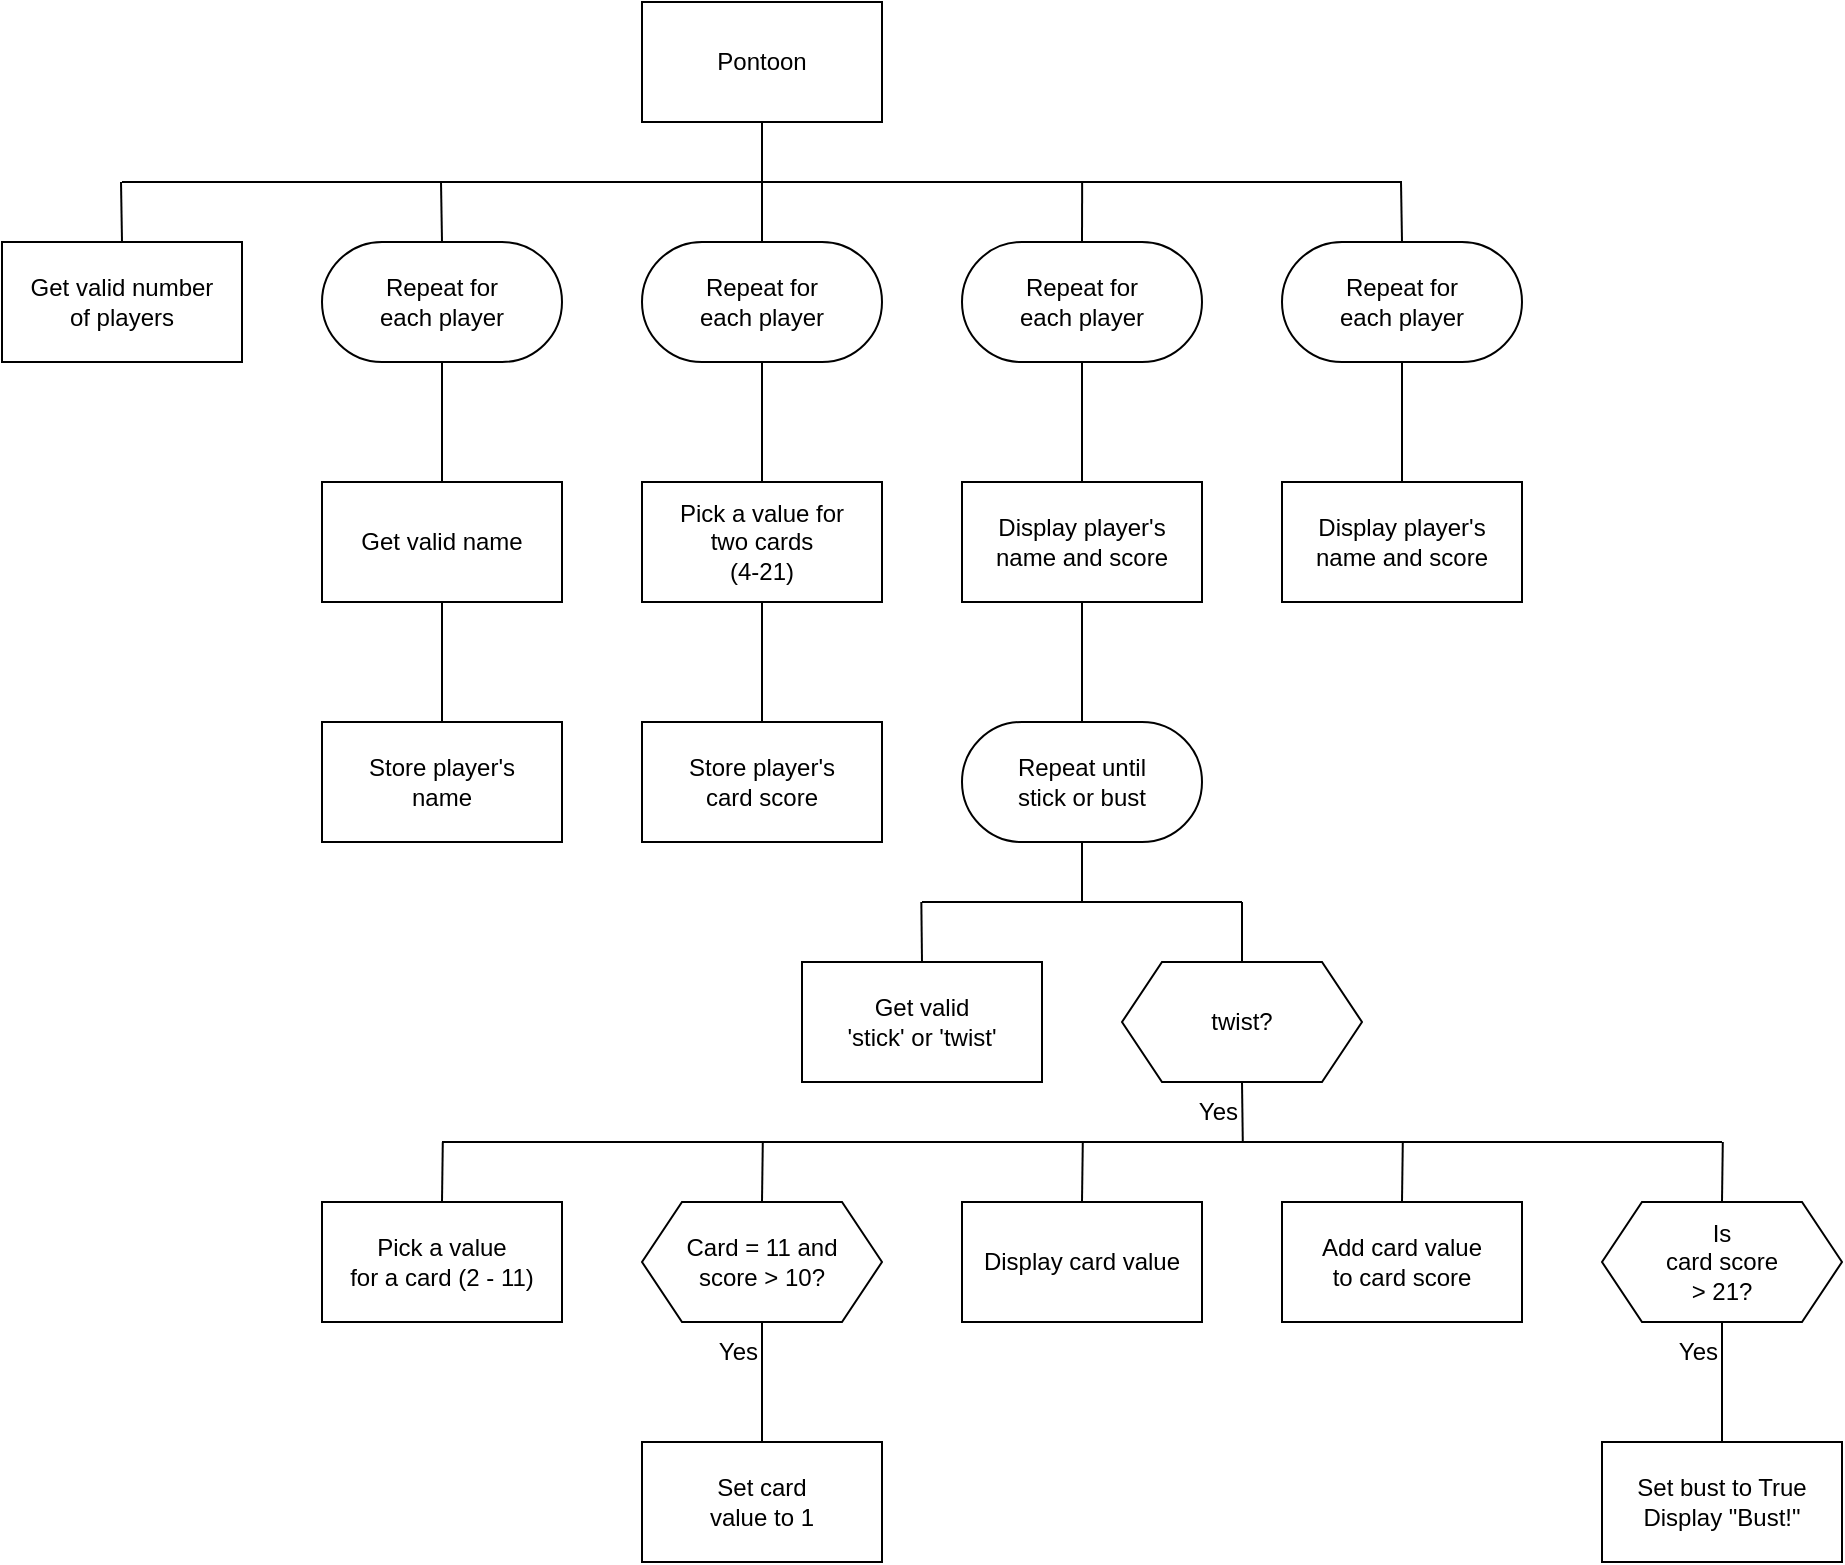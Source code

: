 <mxfile version="24.7.17">
  <diagram id="LH62cMZjFz3kXuiU3PgF" name="sd2">
    <mxGraphModel dx="882" dy="677" grid="1" gridSize="10" guides="1" tooltips="1" connect="1" arrows="1" fold="1" page="1" pageScale="1" pageWidth="1169" pageHeight="827" math="0" shadow="0">
      <root>
        <mxCell id="0" />
        <mxCell id="1" parent="0" />
        <mxCell id="DJOuTY2LFSwK7dt1zbWp-49" style="edgeStyle=none;shape=connector;rounded=0;orthogonalLoop=1;jettySize=auto;html=1;exitX=0.5;exitY=1;exitDx=0;exitDy=0;entryX=0.5;entryY=0;entryDx=0;entryDy=0;labelBackgroundColor=default;strokeColor=default;fontFamily=Helvetica;fontSize=11;fontColor=default;endArrow=none;endFill=0;" parent="1" source="DJOuTY2LFSwK7dt1zbWp-1" target="DJOuTY2LFSwK7dt1zbWp-6" edge="1">
          <mxGeometry relative="1" as="geometry" />
        </mxCell>
        <mxCell id="DJOuTY2LFSwK7dt1zbWp-1" value="Pontoon" style="rounded=0;whiteSpace=wrap;html=1;" parent="1" vertex="1">
          <mxGeometry x="440" y="40" width="120" height="60" as="geometry" />
        </mxCell>
        <mxCell id="DJOuTY2LFSwK7dt1zbWp-51" style="edgeStyle=none;shape=connector;rounded=0;orthogonalLoop=1;jettySize=auto;html=1;exitX=0.5;exitY=0;exitDx=0;exitDy=0;labelBackgroundColor=default;strokeColor=default;fontFamily=Helvetica;fontSize=11;fontColor=default;endArrow=none;endFill=0;" parent="1" source="DJOuTY2LFSwK7dt1zbWp-2" edge="1">
          <mxGeometry relative="1" as="geometry">
            <mxPoint x="179.5" y="130" as="targetPoint" />
          </mxGeometry>
        </mxCell>
        <mxCell id="DJOuTY2LFSwK7dt1zbWp-2" value="Get valid number&lt;br&gt;of players" style="rounded=0;whiteSpace=wrap;html=1;" parent="1" vertex="1">
          <mxGeometry x="120" y="160" width="120" height="60" as="geometry" />
        </mxCell>
        <mxCell id="DJOuTY2LFSwK7dt1zbWp-28" style="rounded=0;orthogonalLoop=1;jettySize=auto;html=1;exitX=0.5;exitY=1;exitDx=0;exitDy=0;entryX=0.5;entryY=0;entryDx=0;entryDy=0;endArrow=none;endFill=0;" parent="1" source="DJOuTY2LFSwK7dt1zbWp-3" target="DJOuTY2LFSwK7dt1zbWp-4" edge="1">
          <mxGeometry relative="1" as="geometry" />
        </mxCell>
        <mxCell id="DJOuTY2LFSwK7dt1zbWp-50" style="edgeStyle=none;shape=connector;rounded=0;orthogonalLoop=1;jettySize=auto;html=1;exitX=0.5;exitY=0;exitDx=0;exitDy=0;labelBackgroundColor=default;strokeColor=default;fontFamily=Helvetica;fontSize=11;fontColor=default;endArrow=none;endFill=0;" parent="1" source="DJOuTY2LFSwK7dt1zbWp-3" edge="1">
          <mxGeometry relative="1" as="geometry">
            <mxPoint x="339.5" y="130" as="targetPoint" />
          </mxGeometry>
        </mxCell>
        <mxCell id="DJOuTY2LFSwK7dt1zbWp-3" value="Repeat for&lt;br&gt;each player" style="rounded=1;whiteSpace=wrap;html=1;arcSize=50;" parent="1" vertex="1">
          <mxGeometry x="280" y="160" width="120" height="60" as="geometry" />
        </mxCell>
        <mxCell id="DJOuTY2LFSwK7dt1zbWp-29" style="edgeStyle=none;shape=connector;rounded=0;orthogonalLoop=1;jettySize=auto;html=1;exitX=0.5;exitY=1;exitDx=0;exitDy=0;entryX=0.5;entryY=0;entryDx=0;entryDy=0;labelBackgroundColor=default;strokeColor=default;fontFamily=Helvetica;fontSize=11;fontColor=default;endArrow=none;endFill=0;" parent="1" source="DJOuTY2LFSwK7dt1zbWp-4" target="DJOuTY2LFSwK7dt1zbWp-5" edge="1">
          <mxGeometry relative="1" as="geometry" />
        </mxCell>
        <mxCell id="DJOuTY2LFSwK7dt1zbWp-4" value="Get valid name" style="rounded=0;whiteSpace=wrap;html=1;" parent="1" vertex="1">
          <mxGeometry x="280" y="280" width="120" height="60" as="geometry" />
        </mxCell>
        <mxCell id="DJOuTY2LFSwK7dt1zbWp-5" value="Store player&#39;s&lt;br&gt;name" style="rounded=0;whiteSpace=wrap;html=1;" parent="1" vertex="1">
          <mxGeometry x="280" y="400" width="120" height="60" as="geometry" />
        </mxCell>
        <mxCell id="DJOuTY2LFSwK7dt1zbWp-30" style="edgeStyle=none;shape=connector;rounded=0;orthogonalLoop=1;jettySize=auto;html=1;exitX=0.5;exitY=1;exitDx=0;exitDy=0;entryX=0.5;entryY=0;entryDx=0;entryDy=0;labelBackgroundColor=default;strokeColor=default;fontFamily=Helvetica;fontSize=11;fontColor=default;endArrow=none;endFill=0;" parent="1" source="DJOuTY2LFSwK7dt1zbWp-6" target="DJOuTY2LFSwK7dt1zbWp-7" edge="1">
          <mxGeometry relative="1" as="geometry" />
        </mxCell>
        <mxCell id="DJOuTY2LFSwK7dt1zbWp-6" value="Repeat for&lt;br&gt;each player" style="rounded=1;whiteSpace=wrap;html=1;arcSize=50;" parent="1" vertex="1">
          <mxGeometry x="440" y="160" width="120" height="60" as="geometry" />
        </mxCell>
        <mxCell id="DJOuTY2LFSwK7dt1zbWp-31" style="edgeStyle=none;shape=connector;rounded=0;orthogonalLoop=1;jettySize=auto;html=1;exitX=0.5;exitY=1;exitDx=0;exitDy=0;entryX=0.5;entryY=0;entryDx=0;entryDy=0;labelBackgroundColor=default;strokeColor=default;fontFamily=Helvetica;fontSize=11;fontColor=default;endArrow=none;endFill=0;" parent="1" source="DJOuTY2LFSwK7dt1zbWp-7" target="DJOuTY2LFSwK7dt1zbWp-8" edge="1">
          <mxGeometry relative="1" as="geometry" />
        </mxCell>
        <mxCell id="DJOuTY2LFSwK7dt1zbWp-7" value="Pick a value for&lt;br&gt;two cards&lt;br&gt;(4-21)" style="rounded=0;whiteSpace=wrap;html=1;" parent="1" vertex="1">
          <mxGeometry x="440" y="280" width="120" height="60" as="geometry" />
        </mxCell>
        <mxCell id="DJOuTY2LFSwK7dt1zbWp-8" value="Store player&#39;s&lt;br&gt;card score" style="rounded=0;whiteSpace=wrap;html=1;" parent="1" vertex="1">
          <mxGeometry x="440" y="400" width="120" height="60" as="geometry" />
        </mxCell>
        <mxCell id="DJOuTY2LFSwK7dt1zbWp-32" style="edgeStyle=none;shape=connector;rounded=0;orthogonalLoop=1;jettySize=auto;html=1;exitX=0.5;exitY=1;exitDx=0;exitDy=0;entryX=0.5;entryY=0;entryDx=0;entryDy=0;labelBackgroundColor=default;strokeColor=default;fontFamily=Helvetica;fontSize=11;fontColor=default;endArrow=none;endFill=0;" parent="1" source="DJOuTY2LFSwK7dt1zbWp-12" target="DJOuTY2LFSwK7dt1zbWp-13" edge="1">
          <mxGeometry relative="1" as="geometry" />
        </mxCell>
        <mxCell id="DJOuTY2LFSwK7dt1zbWp-53" style="edgeStyle=none;shape=connector;rounded=0;orthogonalLoop=1;jettySize=auto;html=1;exitX=0.5;exitY=0;exitDx=0;exitDy=0;labelBackgroundColor=default;strokeColor=default;fontFamily=Helvetica;fontSize=11;fontColor=default;endArrow=none;endFill=0;" parent="1" source="DJOuTY2LFSwK7dt1zbWp-12" edge="1">
          <mxGeometry relative="1" as="geometry">
            <mxPoint x="660.077" y="130" as="targetPoint" />
          </mxGeometry>
        </mxCell>
        <mxCell id="DJOuTY2LFSwK7dt1zbWp-12" value="Repeat for&lt;br&gt;each player" style="rounded=1;whiteSpace=wrap;html=1;arcSize=50;" parent="1" vertex="1">
          <mxGeometry x="600" y="160" width="120" height="60" as="geometry" />
        </mxCell>
        <mxCell id="DJOuTY2LFSwK7dt1zbWp-33" style="edgeStyle=none;shape=connector;rounded=0;orthogonalLoop=1;jettySize=auto;html=1;exitX=0.5;exitY=1;exitDx=0;exitDy=0;entryX=0.5;entryY=0;entryDx=0;entryDy=0;labelBackgroundColor=default;strokeColor=default;fontFamily=Helvetica;fontSize=11;fontColor=default;endArrow=none;endFill=0;" parent="1" source="DJOuTY2LFSwK7dt1zbWp-13" target="DJOuTY2LFSwK7dt1zbWp-15" edge="1">
          <mxGeometry relative="1" as="geometry" />
        </mxCell>
        <mxCell id="DJOuTY2LFSwK7dt1zbWp-13" value="Display player&#39;s&lt;br&gt;name and score" style="rounded=0;whiteSpace=wrap;html=1;" parent="1" vertex="1">
          <mxGeometry x="600" y="280" width="120" height="60" as="geometry" />
        </mxCell>
        <mxCell id="DJOuTY2LFSwK7dt1zbWp-39" style="edgeStyle=none;shape=connector;rounded=0;orthogonalLoop=1;jettySize=auto;html=1;exitX=0.5;exitY=1;exitDx=0;exitDy=0;labelBackgroundColor=default;strokeColor=default;fontFamily=Helvetica;fontSize=11;fontColor=default;endArrow=none;endFill=0;" parent="1" source="DJOuTY2LFSwK7dt1zbWp-15" edge="1">
          <mxGeometry relative="1" as="geometry">
            <mxPoint x="660" y="490" as="targetPoint" />
          </mxGeometry>
        </mxCell>
        <mxCell id="DJOuTY2LFSwK7dt1zbWp-15" value="Repeat until&lt;br&gt;stick or bust" style="rounded=1;whiteSpace=wrap;html=1;arcSize=50;" parent="1" vertex="1">
          <mxGeometry x="600" y="400" width="120" height="60" as="geometry" />
        </mxCell>
        <mxCell id="DJOuTY2LFSwK7dt1zbWp-47" style="edgeStyle=none;shape=connector;rounded=0;orthogonalLoop=1;jettySize=auto;html=1;exitX=0.5;exitY=0;exitDx=0;exitDy=0;labelBackgroundColor=default;strokeColor=default;fontFamily=Helvetica;fontSize=11;fontColor=default;endArrow=none;endFill=0;" parent="1" source="DJOuTY2LFSwK7dt1zbWp-16" edge="1">
          <mxGeometry relative="1" as="geometry">
            <mxPoint x="579.667" y="490" as="targetPoint" />
          </mxGeometry>
        </mxCell>
        <mxCell id="DJOuTY2LFSwK7dt1zbWp-16" value="Get valid&lt;br&gt;&#39;stick&#39; or &#39;twist&#39;" style="rounded=0;whiteSpace=wrap;html=1;" parent="1" vertex="1">
          <mxGeometry x="520" y="520" width="120" height="60" as="geometry" />
        </mxCell>
        <mxCell id="DJOuTY2LFSwK7dt1zbWp-41" style="edgeStyle=none;shape=connector;rounded=0;orthogonalLoop=1;jettySize=auto;html=1;exitX=0.5;exitY=1;exitDx=0;exitDy=0;labelBackgroundColor=default;strokeColor=default;fontFamily=Helvetica;fontSize=11;fontColor=default;endArrow=none;endFill=0;" parent="1" source="DJOuTY2LFSwK7dt1zbWp-17" edge="1">
          <mxGeometry relative="1" as="geometry">
            <mxPoint x="740.4" y="610" as="targetPoint" />
          </mxGeometry>
        </mxCell>
        <mxCell id="rlh4JI9Xb0ndSaXNDbWQ-4" style="edgeStyle=orthogonalEdgeStyle;rounded=0;orthogonalLoop=1;jettySize=auto;html=1;exitX=0.5;exitY=0;exitDx=0;exitDy=0;endArrow=none;endFill=0;" parent="1" source="DJOuTY2LFSwK7dt1zbWp-17" edge="1">
          <mxGeometry relative="1" as="geometry">
            <mxPoint x="740" y="490" as="targetPoint" />
          </mxGeometry>
        </mxCell>
        <mxCell id="DJOuTY2LFSwK7dt1zbWp-17" value="twist?" style="shape=hexagon;perimeter=hexagonPerimeter2;whiteSpace=wrap;html=1;fixedSize=1;" parent="1" vertex="1">
          <mxGeometry x="680" y="520" width="120" height="60" as="geometry" />
        </mxCell>
        <mxCell id="DJOuTY2LFSwK7dt1zbWp-42" style="edgeStyle=none;shape=connector;rounded=0;orthogonalLoop=1;jettySize=auto;html=1;exitX=0.5;exitY=0;exitDx=0;exitDy=0;labelBackgroundColor=default;strokeColor=default;fontFamily=Helvetica;fontSize=11;fontColor=default;endArrow=none;endFill=0;" parent="1" source="DJOuTY2LFSwK7dt1zbWp-18" edge="1">
          <mxGeometry relative="1" as="geometry">
            <mxPoint x="820.4" y="610" as="targetPoint" />
          </mxGeometry>
        </mxCell>
        <mxCell id="DJOuTY2LFSwK7dt1zbWp-18" value="Add card value&lt;br&gt;to card score" style="rounded=0;whiteSpace=wrap;html=1;" parent="1" vertex="1">
          <mxGeometry x="760" y="640" width="120" height="60" as="geometry" />
        </mxCell>
        <mxCell id="DJOuTY2LFSwK7dt1zbWp-44" style="edgeStyle=none;shape=connector;rounded=0;orthogonalLoop=1;jettySize=auto;html=1;exitX=0.5;exitY=0;exitDx=0;exitDy=0;labelBackgroundColor=default;strokeColor=default;fontFamily=Helvetica;fontSize=11;fontColor=default;endArrow=none;endFill=0;" parent="1" source="DJOuTY2LFSwK7dt1zbWp-19" edge="1">
          <mxGeometry relative="1" as="geometry">
            <mxPoint x="340.4" y="610" as="targetPoint" />
          </mxGeometry>
        </mxCell>
        <mxCell id="DJOuTY2LFSwK7dt1zbWp-19" value="Pick a value&lt;br&gt;for a card (2 - 11)" style="rounded=0;whiteSpace=wrap;html=1;" parent="1" vertex="1">
          <mxGeometry x="280" y="640" width="120" height="60" as="geometry" />
        </mxCell>
        <mxCell id="DJOuTY2LFSwK7dt1zbWp-37" style="edgeStyle=none;shape=connector;rounded=0;orthogonalLoop=1;jettySize=auto;html=1;exitX=0.5;exitY=1;exitDx=0;exitDy=0;entryX=0.5;entryY=0;entryDx=0;entryDy=0;labelBackgroundColor=default;strokeColor=default;fontFamily=Helvetica;fontSize=11;fontColor=default;endArrow=none;endFill=0;" parent="1" source="DJOuTY2LFSwK7dt1zbWp-20" target="DJOuTY2LFSwK7dt1zbWp-21" edge="1">
          <mxGeometry relative="1" as="geometry" />
        </mxCell>
        <mxCell id="DJOuTY2LFSwK7dt1zbWp-43" style="edgeStyle=none;shape=connector;rounded=0;orthogonalLoop=1;jettySize=auto;html=1;exitX=0.5;exitY=0;exitDx=0;exitDy=0;labelBackgroundColor=default;strokeColor=default;fontFamily=Helvetica;fontSize=11;fontColor=default;endArrow=none;endFill=0;" parent="1" source="DJOuTY2LFSwK7dt1zbWp-20" edge="1">
          <mxGeometry relative="1" as="geometry">
            <mxPoint x="500.4" y="610" as="targetPoint" />
          </mxGeometry>
        </mxCell>
        <mxCell id="DJOuTY2LFSwK7dt1zbWp-20" value="Card = 11 and&lt;br&gt;score &amp;gt; 10?" style="shape=hexagon;perimeter=hexagonPerimeter2;whiteSpace=wrap;html=1;fixedSize=1;" parent="1" vertex="1">
          <mxGeometry x="440" y="640" width="120" height="60" as="geometry" />
        </mxCell>
        <mxCell id="DJOuTY2LFSwK7dt1zbWp-21" value="Set card&lt;br&gt;value to 1" style="rounded=0;whiteSpace=wrap;html=1;" parent="1" vertex="1">
          <mxGeometry x="440" y="760" width="120" height="60" as="geometry" />
        </mxCell>
        <mxCell id="DJOuTY2LFSwK7dt1zbWp-38" style="edgeStyle=none;shape=connector;rounded=0;orthogonalLoop=1;jettySize=auto;html=1;exitX=0.5;exitY=1;exitDx=0;exitDy=0;entryX=0.5;entryY=0;entryDx=0;entryDy=0;labelBackgroundColor=default;strokeColor=default;fontFamily=Helvetica;fontSize=11;fontColor=default;endArrow=none;endFill=0;" parent="1" source="DJOuTY2LFSwK7dt1zbWp-22" target="DJOuTY2LFSwK7dt1zbWp-23" edge="1">
          <mxGeometry relative="1" as="geometry" />
        </mxCell>
        <mxCell id="DJOuTY2LFSwK7dt1zbWp-45" style="edgeStyle=none;shape=connector;rounded=0;orthogonalLoop=1;jettySize=auto;html=1;exitX=0.5;exitY=0;exitDx=0;exitDy=0;labelBackgroundColor=default;strokeColor=default;fontFamily=Helvetica;fontSize=11;fontColor=default;endArrow=none;endFill=0;" parent="1" source="DJOuTY2LFSwK7dt1zbWp-22" edge="1">
          <mxGeometry relative="1" as="geometry">
            <mxPoint x="980.4" y="610" as="targetPoint" />
          </mxGeometry>
        </mxCell>
        <mxCell id="DJOuTY2LFSwK7dt1zbWp-22" value="Is&lt;div&gt;card score&lt;/div&gt;&lt;div&gt;&amp;gt; 21?&lt;/div&gt;" style="shape=hexagon;perimeter=hexagonPerimeter2;whiteSpace=wrap;html=1;fixedSize=1;" parent="1" vertex="1">
          <mxGeometry x="920" y="640" width="120" height="60" as="geometry" />
        </mxCell>
        <mxCell id="DJOuTY2LFSwK7dt1zbWp-23" value="Set bust to True&lt;div&gt;Display &quot;Bust!&quot;&lt;/div&gt;" style="rounded=0;whiteSpace=wrap;html=1;" parent="1" vertex="1">
          <mxGeometry x="920" y="760" width="120" height="60" as="geometry" />
        </mxCell>
        <mxCell id="DJOuTY2LFSwK7dt1zbWp-34" style="edgeStyle=none;shape=connector;rounded=0;orthogonalLoop=1;jettySize=auto;html=1;exitX=0.5;exitY=1;exitDx=0;exitDy=0;entryX=0.5;entryY=0;entryDx=0;entryDy=0;labelBackgroundColor=default;strokeColor=default;fontFamily=Helvetica;fontSize=11;fontColor=default;endArrow=none;endFill=0;" parent="1" source="DJOuTY2LFSwK7dt1zbWp-24" target="DJOuTY2LFSwK7dt1zbWp-25" edge="1">
          <mxGeometry relative="1" as="geometry" />
        </mxCell>
        <mxCell id="DJOuTY2LFSwK7dt1zbWp-52" style="edgeStyle=none;shape=connector;rounded=0;orthogonalLoop=1;jettySize=auto;html=1;exitX=0.5;exitY=0;exitDx=0;exitDy=0;labelBackgroundColor=default;strokeColor=default;fontFamily=Helvetica;fontSize=11;fontColor=default;endArrow=none;endFill=0;" parent="1" source="DJOuTY2LFSwK7dt1zbWp-24" edge="1">
          <mxGeometry relative="1" as="geometry">
            <mxPoint x="819.5" y="130" as="targetPoint" />
          </mxGeometry>
        </mxCell>
        <mxCell id="DJOuTY2LFSwK7dt1zbWp-24" value="Repeat for&lt;br&gt;each player" style="rounded=1;whiteSpace=wrap;html=1;arcSize=50;" parent="1" vertex="1">
          <mxGeometry x="760" y="160" width="120" height="60" as="geometry" />
        </mxCell>
        <mxCell id="DJOuTY2LFSwK7dt1zbWp-25" value="Display player&#39;s&lt;br&gt;name and score" style="rounded=0;whiteSpace=wrap;html=1;" parent="1" vertex="1">
          <mxGeometry x="760" y="280" width="120" height="60" as="geometry" />
        </mxCell>
        <mxCell id="DJOuTY2LFSwK7dt1zbWp-40" value="" style="endArrow=none;html=1;rounded=0;labelBackgroundColor=default;strokeColor=default;fontFamily=Helvetica;fontSize=11;fontColor=default;shape=connector;" parent="1" edge="1">
          <mxGeometry width="50" height="50" relative="1" as="geometry">
            <mxPoint x="340" y="610" as="sourcePoint" />
            <mxPoint x="980" y="610" as="targetPoint" />
          </mxGeometry>
        </mxCell>
        <mxCell id="DJOuTY2LFSwK7dt1zbWp-46" value="" style="endArrow=none;html=1;rounded=0;labelBackgroundColor=default;strokeColor=default;fontFamily=Helvetica;fontSize=11;fontColor=default;shape=connector;" parent="1" edge="1">
          <mxGeometry width="50" height="50" relative="1" as="geometry">
            <mxPoint x="580" y="490" as="sourcePoint" />
            <mxPoint x="740" y="490" as="targetPoint" />
          </mxGeometry>
        </mxCell>
        <mxCell id="DJOuTY2LFSwK7dt1zbWp-48" value="" style="endArrow=none;html=1;rounded=0;labelBackgroundColor=default;strokeColor=default;fontFamily=Helvetica;fontSize=11;fontColor=default;shape=connector;" parent="1" edge="1">
          <mxGeometry width="50" height="50" relative="1" as="geometry">
            <mxPoint x="180" y="130" as="sourcePoint" />
            <mxPoint x="820" y="130" as="targetPoint" />
          </mxGeometry>
        </mxCell>
        <mxCell id="rlh4JI9Xb0ndSaXNDbWQ-1" value="Yes" style="text;html=1;align=right;verticalAlign=middle;whiteSpace=wrap;rounded=0;" parent="1" vertex="1">
          <mxGeometry x="700" y="580" width="40" height="30" as="geometry" />
        </mxCell>
        <mxCell id="rlh4JI9Xb0ndSaXNDbWQ-2" value="Yes" style="text;html=1;align=right;verticalAlign=middle;whiteSpace=wrap;rounded=0;" parent="1" vertex="1">
          <mxGeometry x="940" y="700" width="40" height="30" as="geometry" />
        </mxCell>
        <mxCell id="rlh4JI9Xb0ndSaXNDbWQ-3" value="Yes" style="text;html=1;align=right;verticalAlign=middle;whiteSpace=wrap;rounded=0;" parent="1" vertex="1">
          <mxGeometry x="460" y="700" width="40" height="30" as="geometry" />
        </mxCell>
        <mxCell id="cShhL4fhOzDO-buVLAKe-1" style="edgeStyle=none;shape=connector;rounded=0;orthogonalLoop=1;jettySize=auto;html=1;exitX=0.5;exitY=0;exitDx=0;exitDy=0;labelBackgroundColor=default;strokeColor=default;fontFamily=Helvetica;fontSize=11;fontColor=default;endArrow=none;endFill=0;" parent="1" source="cShhL4fhOzDO-buVLAKe-2" edge="1">
          <mxGeometry relative="1" as="geometry">
            <mxPoint x="660.4" y="610" as="targetPoint" />
          </mxGeometry>
        </mxCell>
        <mxCell id="cShhL4fhOzDO-buVLAKe-2" value="Display card value" style="rounded=0;whiteSpace=wrap;html=1;" parent="1" vertex="1">
          <mxGeometry x="600" y="640" width="120" height="60" as="geometry" />
        </mxCell>
      </root>
    </mxGraphModel>
  </diagram>
</mxfile>
